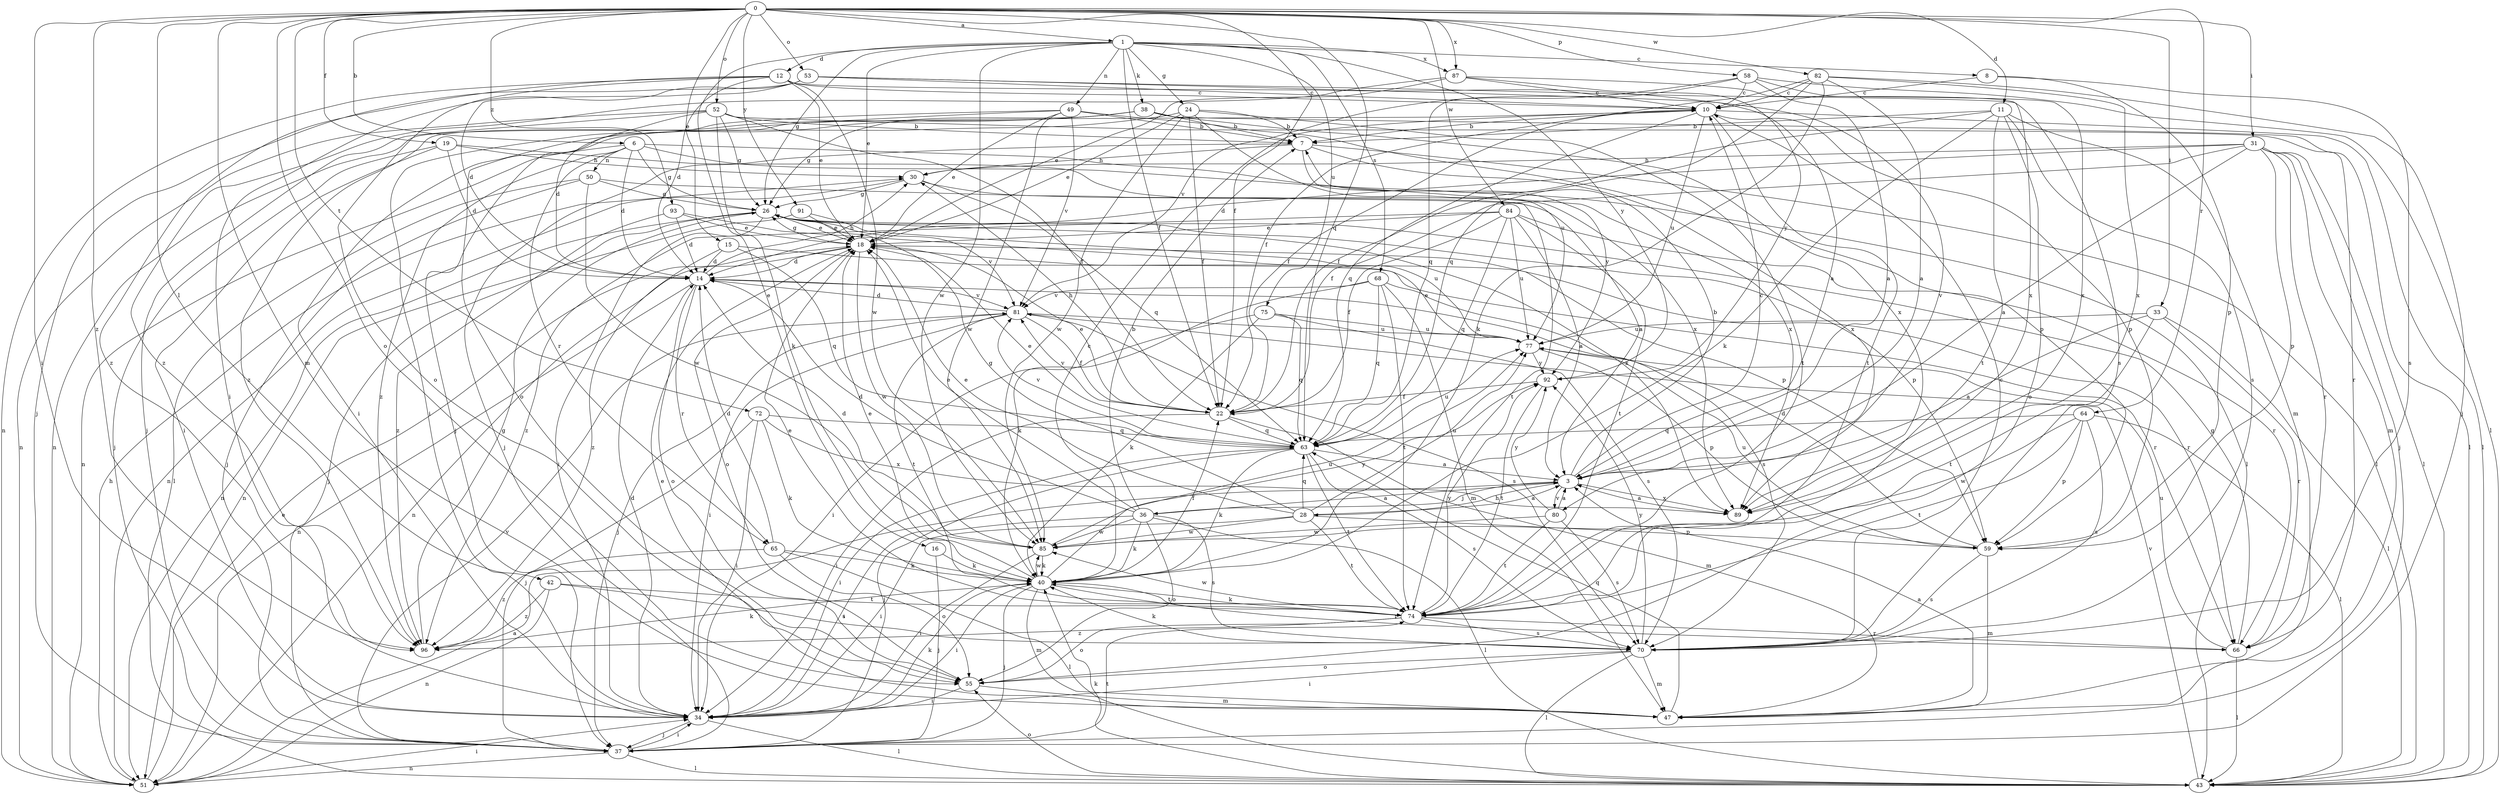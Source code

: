 strict digraph  {
0;
1;
3;
6;
7;
8;
10;
11;
12;
14;
15;
16;
18;
19;
22;
24;
26;
28;
30;
31;
33;
34;
36;
37;
38;
40;
42;
43;
47;
49;
50;
51;
52;
53;
55;
58;
59;
63;
64;
65;
66;
68;
70;
72;
74;
75;
77;
80;
81;
82;
84;
85;
87;
89;
91;
92;
93;
96;
0 -> 1  [label=a];
0 -> 6  [label=b];
0 -> 11  [label=d];
0 -> 15  [label=e];
0 -> 19  [label=f];
0 -> 22  [label=f];
0 -> 31  [label=i];
0 -> 33  [label=i];
0 -> 34  [label=i];
0 -> 42  [label=l];
0 -> 47  [label=m];
0 -> 52  [label=o];
0 -> 53  [label=o];
0 -> 55  [label=o];
0 -> 58  [label=p];
0 -> 63  [label=q];
0 -> 64  [label=r];
0 -> 72  [label=t];
0 -> 82  [label=w];
0 -> 84  [label=w];
0 -> 87  [label=x];
0 -> 91  [label=y];
0 -> 93  [label=z];
0 -> 96  [label=z];
1 -> 8  [label=c];
1 -> 12  [label=d];
1 -> 16  [label=e];
1 -> 18  [label=e];
1 -> 22  [label=f];
1 -> 24  [label=g];
1 -> 26  [label=g];
1 -> 38  [label=k];
1 -> 49  [label=n];
1 -> 68  [label=s];
1 -> 75  [label=u];
1 -> 85  [label=w];
1 -> 87  [label=x];
1 -> 92  [label=y];
3 -> 7  [label=b];
3 -> 10  [label=c];
3 -> 28  [label=h];
3 -> 36  [label=j];
3 -> 80  [label=v];
3 -> 89  [label=x];
6 -> 14  [label=d];
6 -> 26  [label=g];
6 -> 43  [label=l];
6 -> 50  [label=n];
6 -> 51  [label=n];
6 -> 65  [label=r];
6 -> 89  [label=x];
6 -> 96  [label=z];
7 -> 30  [label=h];
7 -> 37  [label=j];
7 -> 43  [label=l];
7 -> 89  [label=x];
7 -> 92  [label=y];
8 -> 10  [label=c];
8 -> 59  [label=p];
8 -> 70  [label=s];
10 -> 7  [label=b];
10 -> 22  [label=f];
10 -> 43  [label=l];
10 -> 59  [label=p];
10 -> 63  [label=q];
10 -> 74  [label=t];
10 -> 77  [label=u];
10 -> 96  [label=z];
11 -> 7  [label=b];
11 -> 22  [label=f];
11 -> 40  [label=k];
11 -> 47  [label=m];
11 -> 55  [label=o];
11 -> 70  [label=s];
11 -> 74  [label=t];
12 -> 10  [label=c];
12 -> 14  [label=d];
12 -> 18  [label=e];
12 -> 51  [label=n];
12 -> 55  [label=o];
12 -> 80  [label=v];
12 -> 85  [label=w];
12 -> 96  [label=z];
14 -> 30  [label=h];
14 -> 51  [label=n];
14 -> 55  [label=o];
14 -> 65  [label=r];
14 -> 81  [label=v];
15 -> 14  [label=d];
15 -> 63  [label=q];
15 -> 66  [label=r];
15 -> 96  [label=z];
16 -> 37  [label=j];
16 -> 40  [label=k];
18 -> 14  [label=d];
18 -> 26  [label=g];
18 -> 51  [label=n];
18 -> 55  [label=o];
18 -> 66  [label=r];
18 -> 85  [label=w];
19 -> 14  [label=d];
19 -> 30  [label=h];
19 -> 34  [label=i];
19 -> 37  [label=j];
19 -> 89  [label=x];
22 -> 18  [label=e];
22 -> 30  [label=h];
22 -> 34  [label=i];
22 -> 47  [label=m];
22 -> 63  [label=q];
22 -> 81  [label=v];
24 -> 7  [label=b];
24 -> 18  [label=e];
24 -> 22  [label=f];
24 -> 37  [label=j];
24 -> 74  [label=t];
24 -> 77  [label=u];
24 -> 85  [label=w];
26 -> 18  [label=e];
26 -> 34  [label=i];
26 -> 37  [label=j];
26 -> 51  [label=n];
26 -> 59  [label=p];
26 -> 81  [label=v];
26 -> 89  [label=x];
28 -> 3  [label=a];
28 -> 18  [label=e];
28 -> 26  [label=g];
28 -> 34  [label=i];
28 -> 59  [label=p];
28 -> 63  [label=q];
28 -> 74  [label=t];
28 -> 77  [label=u];
28 -> 85  [label=w];
30 -> 26  [label=g];
30 -> 51  [label=n];
30 -> 63  [label=q];
30 -> 74  [label=t];
31 -> 3  [label=a];
31 -> 14  [label=d];
31 -> 22  [label=f];
31 -> 30  [label=h];
31 -> 37  [label=j];
31 -> 43  [label=l];
31 -> 47  [label=m];
31 -> 59  [label=p];
31 -> 66  [label=r];
33 -> 3  [label=a];
33 -> 43  [label=l];
33 -> 66  [label=r];
33 -> 74  [label=t];
33 -> 77  [label=u];
34 -> 14  [label=d];
34 -> 37  [label=j];
34 -> 40  [label=k];
34 -> 43  [label=l];
36 -> 3  [label=a];
36 -> 7  [label=b];
36 -> 14  [label=d];
36 -> 18  [label=e];
36 -> 34  [label=i];
36 -> 40  [label=k];
36 -> 43  [label=l];
36 -> 55  [label=o];
36 -> 70  [label=s];
36 -> 85  [label=w];
37 -> 34  [label=i];
37 -> 43  [label=l];
37 -> 51  [label=n];
37 -> 74  [label=t];
37 -> 81  [label=v];
38 -> 7  [label=b];
38 -> 26  [label=g];
38 -> 34  [label=i];
38 -> 43  [label=l];
38 -> 51  [label=n];
38 -> 89  [label=x];
40 -> 10  [label=c];
40 -> 18  [label=e];
40 -> 22  [label=f];
40 -> 34  [label=i];
40 -> 37  [label=j];
40 -> 47  [label=m];
40 -> 66  [label=r];
40 -> 74  [label=t];
40 -> 77  [label=u];
40 -> 85  [label=w];
42 -> 51  [label=n];
42 -> 70  [label=s];
42 -> 74  [label=t];
42 -> 96  [label=z];
43 -> 40  [label=k];
43 -> 55  [label=o];
43 -> 81  [label=v];
47 -> 3  [label=a];
47 -> 18  [label=e];
47 -> 63  [label=q];
49 -> 7  [label=b];
49 -> 18  [label=e];
49 -> 34  [label=i];
49 -> 55  [label=o];
49 -> 59  [label=p];
49 -> 81  [label=v];
49 -> 85  [label=w];
50 -> 3  [label=a];
50 -> 26  [label=g];
50 -> 37  [label=j];
50 -> 43  [label=l];
50 -> 85  [label=w];
51 -> 3  [label=a];
51 -> 18  [label=e];
51 -> 30  [label=h];
51 -> 34  [label=i];
52 -> 7  [label=b];
52 -> 14  [label=d];
52 -> 22  [label=f];
52 -> 26  [label=g];
52 -> 37  [label=j];
52 -> 40  [label=k];
52 -> 51  [label=n];
52 -> 66  [label=r];
53 -> 3  [label=a];
53 -> 10  [label=c];
53 -> 14  [label=d];
53 -> 34  [label=i];
53 -> 37  [label=j];
53 -> 70  [label=s];
55 -> 34  [label=i];
55 -> 47  [label=m];
58 -> 3  [label=a];
58 -> 10  [label=c];
58 -> 43  [label=l];
58 -> 63  [label=q];
58 -> 81  [label=v];
58 -> 89  [label=x];
59 -> 14  [label=d];
59 -> 47  [label=m];
59 -> 70  [label=s];
59 -> 77  [label=u];
63 -> 3  [label=a];
63 -> 18  [label=e];
63 -> 34  [label=i];
63 -> 37  [label=j];
63 -> 40  [label=k];
63 -> 70  [label=s];
63 -> 74  [label=t];
63 -> 77  [label=u];
63 -> 81  [label=v];
64 -> 43  [label=l];
64 -> 59  [label=p];
64 -> 63  [label=q];
64 -> 70  [label=s];
64 -> 74  [label=t];
64 -> 85  [label=w];
65 -> 14  [label=d];
65 -> 40  [label=k];
65 -> 43  [label=l];
65 -> 55  [label=o];
65 -> 96  [label=z];
66 -> 26  [label=g];
66 -> 43  [label=l];
66 -> 77  [label=u];
68 -> 40  [label=k];
68 -> 47  [label=m];
68 -> 63  [label=q];
68 -> 70  [label=s];
68 -> 74  [label=t];
68 -> 81  [label=v];
70 -> 10  [label=c];
70 -> 34  [label=i];
70 -> 40  [label=k];
70 -> 43  [label=l];
70 -> 47  [label=m];
70 -> 55  [label=o];
70 -> 92  [label=y];
72 -> 34  [label=i];
72 -> 37  [label=j];
72 -> 40  [label=k];
72 -> 63  [label=q];
72 -> 89  [label=x];
74 -> 18  [label=e];
74 -> 40  [label=k];
74 -> 55  [label=o];
74 -> 66  [label=r];
74 -> 70  [label=s];
74 -> 85  [label=w];
74 -> 92  [label=y];
74 -> 96  [label=z];
75 -> 34  [label=i];
75 -> 40  [label=k];
75 -> 63  [label=q];
75 -> 70  [label=s];
75 -> 77  [label=u];
77 -> 18  [label=e];
77 -> 59  [label=p];
77 -> 92  [label=y];
80 -> 3  [label=a];
80 -> 70  [label=s];
80 -> 74  [label=t];
80 -> 85  [label=w];
80 -> 92  [label=y];
81 -> 14  [label=d];
81 -> 22  [label=f];
81 -> 34  [label=i];
81 -> 37  [label=j];
81 -> 70  [label=s];
81 -> 74  [label=t];
81 -> 77  [label=u];
82 -> 3  [label=a];
82 -> 10  [label=c];
82 -> 22  [label=f];
82 -> 37  [label=j];
82 -> 40  [label=k];
82 -> 63  [label=q];
82 -> 89  [label=x];
84 -> 3  [label=a];
84 -> 18  [label=e];
84 -> 22  [label=f];
84 -> 63  [label=q];
84 -> 66  [label=r];
84 -> 74  [label=t];
84 -> 77  [label=u];
84 -> 96  [label=z];
85 -> 14  [label=d];
85 -> 34  [label=i];
85 -> 40  [label=k];
85 -> 92  [label=y];
87 -> 10  [label=c];
87 -> 18  [label=e];
87 -> 89  [label=x];
87 -> 92  [label=y];
87 -> 96  [label=z];
89 -> 3  [label=a];
91 -> 18  [label=e];
91 -> 51  [label=n];
91 -> 77  [label=u];
92 -> 22  [label=f];
92 -> 74  [label=t];
93 -> 14  [label=d];
93 -> 18  [label=e];
93 -> 59  [label=p];
93 -> 96  [label=z];
96 -> 26  [label=g];
96 -> 40  [label=k];
}
